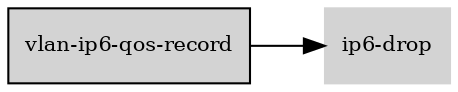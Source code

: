 digraph "vlan_ip6_qos_record_subgraph" {
  rankdir=LR;
  node [shape=box, style=filled, fontsize=10, color=lightgray, fontcolor=black, fillcolor=lightgray];
  "vlan-ip6-qos-record" [color=black, fontcolor=black, fillcolor=lightgray];
  edge [fontsize=8];
  "vlan-ip6-qos-record" -> "ip6-drop";
}
